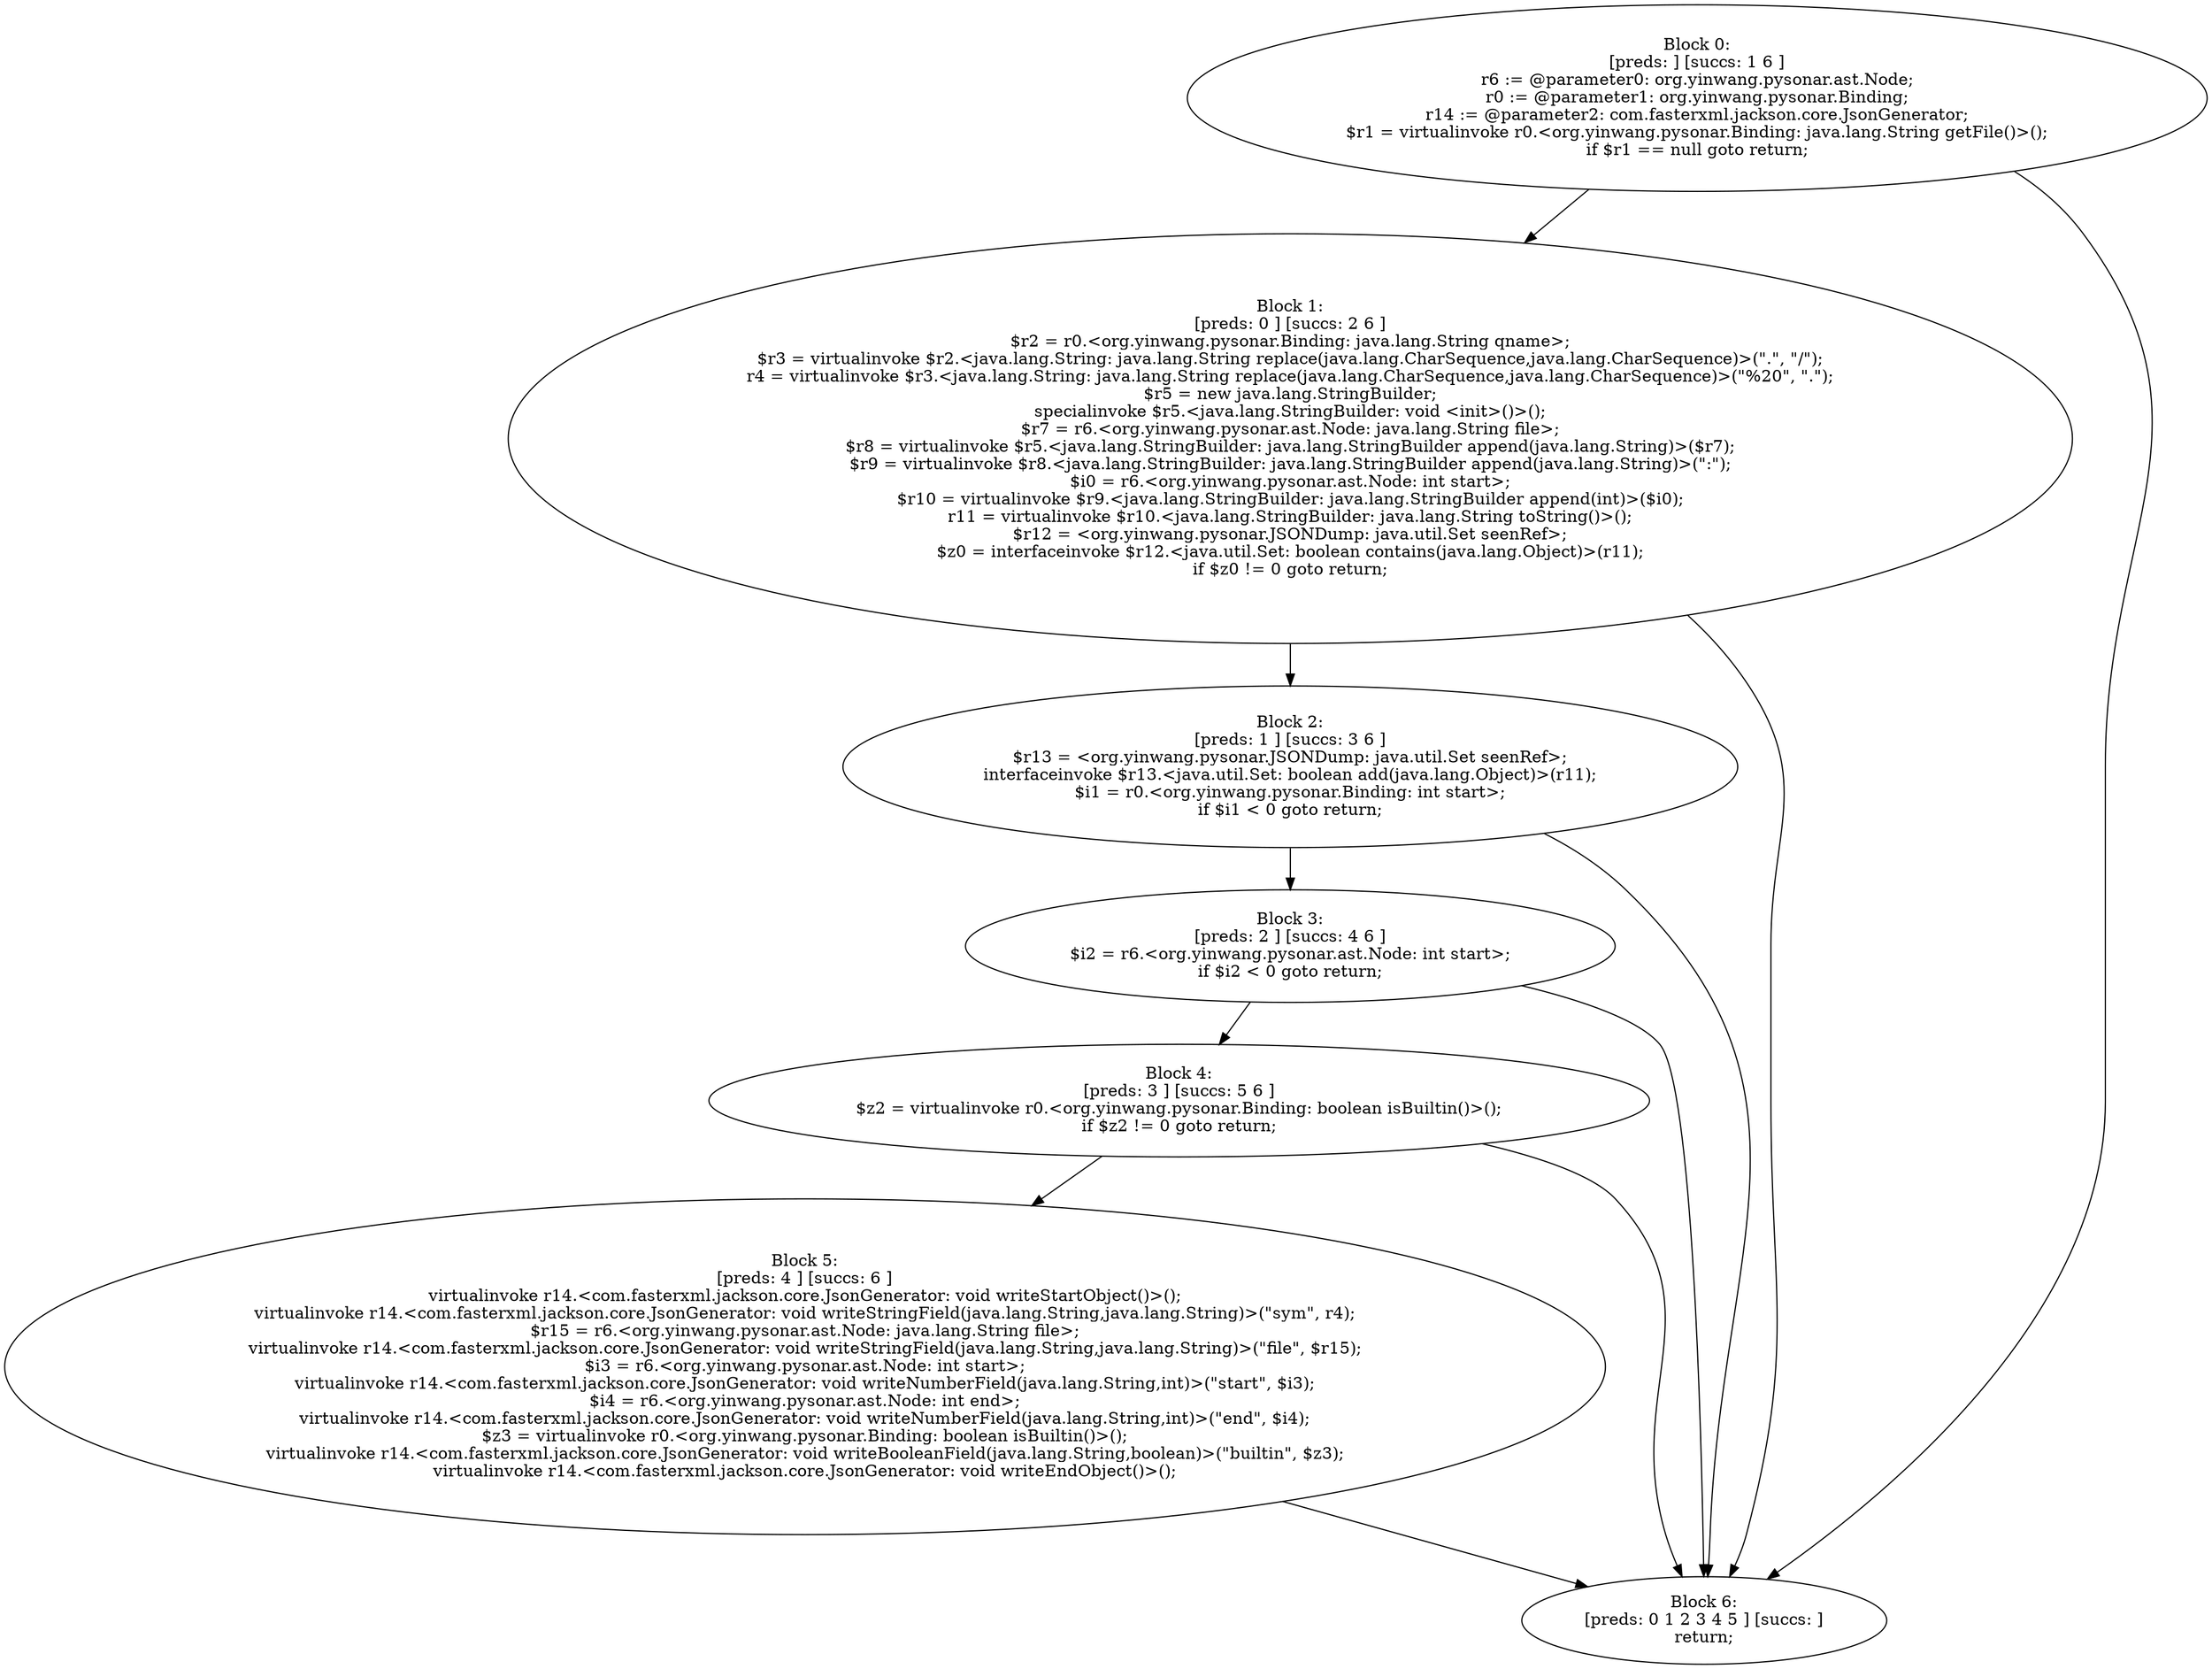 digraph "unitGraph" {
    "Block 0:
[preds: ] [succs: 1 6 ]
r6 := @parameter0: org.yinwang.pysonar.ast.Node;
r0 := @parameter1: org.yinwang.pysonar.Binding;
r14 := @parameter2: com.fasterxml.jackson.core.JsonGenerator;
$r1 = virtualinvoke r0.<org.yinwang.pysonar.Binding: java.lang.String getFile()>();
if $r1 == null goto return;
"
    "Block 1:
[preds: 0 ] [succs: 2 6 ]
$r2 = r0.<org.yinwang.pysonar.Binding: java.lang.String qname>;
$r3 = virtualinvoke $r2.<java.lang.String: java.lang.String replace(java.lang.CharSequence,java.lang.CharSequence)>(\".\", \"/\");
r4 = virtualinvoke $r3.<java.lang.String: java.lang.String replace(java.lang.CharSequence,java.lang.CharSequence)>(\"%20\", \".\");
$r5 = new java.lang.StringBuilder;
specialinvoke $r5.<java.lang.StringBuilder: void <init>()>();
$r7 = r6.<org.yinwang.pysonar.ast.Node: java.lang.String file>;
$r8 = virtualinvoke $r5.<java.lang.StringBuilder: java.lang.StringBuilder append(java.lang.String)>($r7);
$r9 = virtualinvoke $r8.<java.lang.StringBuilder: java.lang.StringBuilder append(java.lang.String)>(\":\");
$i0 = r6.<org.yinwang.pysonar.ast.Node: int start>;
$r10 = virtualinvoke $r9.<java.lang.StringBuilder: java.lang.StringBuilder append(int)>($i0);
r11 = virtualinvoke $r10.<java.lang.StringBuilder: java.lang.String toString()>();
$r12 = <org.yinwang.pysonar.JSONDump: java.util.Set seenRef>;
$z0 = interfaceinvoke $r12.<java.util.Set: boolean contains(java.lang.Object)>(r11);
if $z0 != 0 goto return;
"
    "Block 2:
[preds: 1 ] [succs: 3 6 ]
$r13 = <org.yinwang.pysonar.JSONDump: java.util.Set seenRef>;
interfaceinvoke $r13.<java.util.Set: boolean add(java.lang.Object)>(r11);
$i1 = r0.<org.yinwang.pysonar.Binding: int start>;
if $i1 < 0 goto return;
"
    "Block 3:
[preds: 2 ] [succs: 4 6 ]
$i2 = r6.<org.yinwang.pysonar.ast.Node: int start>;
if $i2 < 0 goto return;
"
    "Block 4:
[preds: 3 ] [succs: 5 6 ]
$z2 = virtualinvoke r0.<org.yinwang.pysonar.Binding: boolean isBuiltin()>();
if $z2 != 0 goto return;
"
    "Block 5:
[preds: 4 ] [succs: 6 ]
virtualinvoke r14.<com.fasterxml.jackson.core.JsonGenerator: void writeStartObject()>();
virtualinvoke r14.<com.fasterxml.jackson.core.JsonGenerator: void writeStringField(java.lang.String,java.lang.String)>(\"sym\", r4);
$r15 = r6.<org.yinwang.pysonar.ast.Node: java.lang.String file>;
virtualinvoke r14.<com.fasterxml.jackson.core.JsonGenerator: void writeStringField(java.lang.String,java.lang.String)>(\"file\", $r15);
$i3 = r6.<org.yinwang.pysonar.ast.Node: int start>;
virtualinvoke r14.<com.fasterxml.jackson.core.JsonGenerator: void writeNumberField(java.lang.String,int)>(\"start\", $i3);
$i4 = r6.<org.yinwang.pysonar.ast.Node: int end>;
virtualinvoke r14.<com.fasterxml.jackson.core.JsonGenerator: void writeNumberField(java.lang.String,int)>(\"end\", $i4);
$z3 = virtualinvoke r0.<org.yinwang.pysonar.Binding: boolean isBuiltin()>();
virtualinvoke r14.<com.fasterxml.jackson.core.JsonGenerator: void writeBooleanField(java.lang.String,boolean)>(\"builtin\", $z3);
virtualinvoke r14.<com.fasterxml.jackson.core.JsonGenerator: void writeEndObject()>();
"
    "Block 6:
[preds: 0 1 2 3 4 5 ] [succs: ]
return;
"
    "Block 0:
[preds: ] [succs: 1 6 ]
r6 := @parameter0: org.yinwang.pysonar.ast.Node;
r0 := @parameter1: org.yinwang.pysonar.Binding;
r14 := @parameter2: com.fasterxml.jackson.core.JsonGenerator;
$r1 = virtualinvoke r0.<org.yinwang.pysonar.Binding: java.lang.String getFile()>();
if $r1 == null goto return;
"->"Block 1:
[preds: 0 ] [succs: 2 6 ]
$r2 = r0.<org.yinwang.pysonar.Binding: java.lang.String qname>;
$r3 = virtualinvoke $r2.<java.lang.String: java.lang.String replace(java.lang.CharSequence,java.lang.CharSequence)>(\".\", \"/\");
r4 = virtualinvoke $r3.<java.lang.String: java.lang.String replace(java.lang.CharSequence,java.lang.CharSequence)>(\"%20\", \".\");
$r5 = new java.lang.StringBuilder;
specialinvoke $r5.<java.lang.StringBuilder: void <init>()>();
$r7 = r6.<org.yinwang.pysonar.ast.Node: java.lang.String file>;
$r8 = virtualinvoke $r5.<java.lang.StringBuilder: java.lang.StringBuilder append(java.lang.String)>($r7);
$r9 = virtualinvoke $r8.<java.lang.StringBuilder: java.lang.StringBuilder append(java.lang.String)>(\":\");
$i0 = r6.<org.yinwang.pysonar.ast.Node: int start>;
$r10 = virtualinvoke $r9.<java.lang.StringBuilder: java.lang.StringBuilder append(int)>($i0);
r11 = virtualinvoke $r10.<java.lang.StringBuilder: java.lang.String toString()>();
$r12 = <org.yinwang.pysonar.JSONDump: java.util.Set seenRef>;
$z0 = interfaceinvoke $r12.<java.util.Set: boolean contains(java.lang.Object)>(r11);
if $z0 != 0 goto return;
";
    "Block 0:
[preds: ] [succs: 1 6 ]
r6 := @parameter0: org.yinwang.pysonar.ast.Node;
r0 := @parameter1: org.yinwang.pysonar.Binding;
r14 := @parameter2: com.fasterxml.jackson.core.JsonGenerator;
$r1 = virtualinvoke r0.<org.yinwang.pysonar.Binding: java.lang.String getFile()>();
if $r1 == null goto return;
"->"Block 6:
[preds: 0 1 2 3 4 5 ] [succs: ]
return;
";
    "Block 1:
[preds: 0 ] [succs: 2 6 ]
$r2 = r0.<org.yinwang.pysonar.Binding: java.lang.String qname>;
$r3 = virtualinvoke $r2.<java.lang.String: java.lang.String replace(java.lang.CharSequence,java.lang.CharSequence)>(\".\", \"/\");
r4 = virtualinvoke $r3.<java.lang.String: java.lang.String replace(java.lang.CharSequence,java.lang.CharSequence)>(\"%20\", \".\");
$r5 = new java.lang.StringBuilder;
specialinvoke $r5.<java.lang.StringBuilder: void <init>()>();
$r7 = r6.<org.yinwang.pysonar.ast.Node: java.lang.String file>;
$r8 = virtualinvoke $r5.<java.lang.StringBuilder: java.lang.StringBuilder append(java.lang.String)>($r7);
$r9 = virtualinvoke $r8.<java.lang.StringBuilder: java.lang.StringBuilder append(java.lang.String)>(\":\");
$i0 = r6.<org.yinwang.pysonar.ast.Node: int start>;
$r10 = virtualinvoke $r9.<java.lang.StringBuilder: java.lang.StringBuilder append(int)>($i0);
r11 = virtualinvoke $r10.<java.lang.StringBuilder: java.lang.String toString()>();
$r12 = <org.yinwang.pysonar.JSONDump: java.util.Set seenRef>;
$z0 = interfaceinvoke $r12.<java.util.Set: boolean contains(java.lang.Object)>(r11);
if $z0 != 0 goto return;
"->"Block 2:
[preds: 1 ] [succs: 3 6 ]
$r13 = <org.yinwang.pysonar.JSONDump: java.util.Set seenRef>;
interfaceinvoke $r13.<java.util.Set: boolean add(java.lang.Object)>(r11);
$i1 = r0.<org.yinwang.pysonar.Binding: int start>;
if $i1 < 0 goto return;
";
    "Block 1:
[preds: 0 ] [succs: 2 6 ]
$r2 = r0.<org.yinwang.pysonar.Binding: java.lang.String qname>;
$r3 = virtualinvoke $r2.<java.lang.String: java.lang.String replace(java.lang.CharSequence,java.lang.CharSequence)>(\".\", \"/\");
r4 = virtualinvoke $r3.<java.lang.String: java.lang.String replace(java.lang.CharSequence,java.lang.CharSequence)>(\"%20\", \".\");
$r5 = new java.lang.StringBuilder;
specialinvoke $r5.<java.lang.StringBuilder: void <init>()>();
$r7 = r6.<org.yinwang.pysonar.ast.Node: java.lang.String file>;
$r8 = virtualinvoke $r5.<java.lang.StringBuilder: java.lang.StringBuilder append(java.lang.String)>($r7);
$r9 = virtualinvoke $r8.<java.lang.StringBuilder: java.lang.StringBuilder append(java.lang.String)>(\":\");
$i0 = r6.<org.yinwang.pysonar.ast.Node: int start>;
$r10 = virtualinvoke $r9.<java.lang.StringBuilder: java.lang.StringBuilder append(int)>($i0);
r11 = virtualinvoke $r10.<java.lang.StringBuilder: java.lang.String toString()>();
$r12 = <org.yinwang.pysonar.JSONDump: java.util.Set seenRef>;
$z0 = interfaceinvoke $r12.<java.util.Set: boolean contains(java.lang.Object)>(r11);
if $z0 != 0 goto return;
"->"Block 6:
[preds: 0 1 2 3 4 5 ] [succs: ]
return;
";
    "Block 2:
[preds: 1 ] [succs: 3 6 ]
$r13 = <org.yinwang.pysonar.JSONDump: java.util.Set seenRef>;
interfaceinvoke $r13.<java.util.Set: boolean add(java.lang.Object)>(r11);
$i1 = r0.<org.yinwang.pysonar.Binding: int start>;
if $i1 < 0 goto return;
"->"Block 3:
[preds: 2 ] [succs: 4 6 ]
$i2 = r6.<org.yinwang.pysonar.ast.Node: int start>;
if $i2 < 0 goto return;
";
    "Block 2:
[preds: 1 ] [succs: 3 6 ]
$r13 = <org.yinwang.pysonar.JSONDump: java.util.Set seenRef>;
interfaceinvoke $r13.<java.util.Set: boolean add(java.lang.Object)>(r11);
$i1 = r0.<org.yinwang.pysonar.Binding: int start>;
if $i1 < 0 goto return;
"->"Block 6:
[preds: 0 1 2 3 4 5 ] [succs: ]
return;
";
    "Block 3:
[preds: 2 ] [succs: 4 6 ]
$i2 = r6.<org.yinwang.pysonar.ast.Node: int start>;
if $i2 < 0 goto return;
"->"Block 4:
[preds: 3 ] [succs: 5 6 ]
$z2 = virtualinvoke r0.<org.yinwang.pysonar.Binding: boolean isBuiltin()>();
if $z2 != 0 goto return;
";
    "Block 3:
[preds: 2 ] [succs: 4 6 ]
$i2 = r6.<org.yinwang.pysonar.ast.Node: int start>;
if $i2 < 0 goto return;
"->"Block 6:
[preds: 0 1 2 3 4 5 ] [succs: ]
return;
";
    "Block 4:
[preds: 3 ] [succs: 5 6 ]
$z2 = virtualinvoke r0.<org.yinwang.pysonar.Binding: boolean isBuiltin()>();
if $z2 != 0 goto return;
"->"Block 5:
[preds: 4 ] [succs: 6 ]
virtualinvoke r14.<com.fasterxml.jackson.core.JsonGenerator: void writeStartObject()>();
virtualinvoke r14.<com.fasterxml.jackson.core.JsonGenerator: void writeStringField(java.lang.String,java.lang.String)>(\"sym\", r4);
$r15 = r6.<org.yinwang.pysonar.ast.Node: java.lang.String file>;
virtualinvoke r14.<com.fasterxml.jackson.core.JsonGenerator: void writeStringField(java.lang.String,java.lang.String)>(\"file\", $r15);
$i3 = r6.<org.yinwang.pysonar.ast.Node: int start>;
virtualinvoke r14.<com.fasterxml.jackson.core.JsonGenerator: void writeNumberField(java.lang.String,int)>(\"start\", $i3);
$i4 = r6.<org.yinwang.pysonar.ast.Node: int end>;
virtualinvoke r14.<com.fasterxml.jackson.core.JsonGenerator: void writeNumberField(java.lang.String,int)>(\"end\", $i4);
$z3 = virtualinvoke r0.<org.yinwang.pysonar.Binding: boolean isBuiltin()>();
virtualinvoke r14.<com.fasterxml.jackson.core.JsonGenerator: void writeBooleanField(java.lang.String,boolean)>(\"builtin\", $z3);
virtualinvoke r14.<com.fasterxml.jackson.core.JsonGenerator: void writeEndObject()>();
";
    "Block 4:
[preds: 3 ] [succs: 5 6 ]
$z2 = virtualinvoke r0.<org.yinwang.pysonar.Binding: boolean isBuiltin()>();
if $z2 != 0 goto return;
"->"Block 6:
[preds: 0 1 2 3 4 5 ] [succs: ]
return;
";
    "Block 5:
[preds: 4 ] [succs: 6 ]
virtualinvoke r14.<com.fasterxml.jackson.core.JsonGenerator: void writeStartObject()>();
virtualinvoke r14.<com.fasterxml.jackson.core.JsonGenerator: void writeStringField(java.lang.String,java.lang.String)>(\"sym\", r4);
$r15 = r6.<org.yinwang.pysonar.ast.Node: java.lang.String file>;
virtualinvoke r14.<com.fasterxml.jackson.core.JsonGenerator: void writeStringField(java.lang.String,java.lang.String)>(\"file\", $r15);
$i3 = r6.<org.yinwang.pysonar.ast.Node: int start>;
virtualinvoke r14.<com.fasterxml.jackson.core.JsonGenerator: void writeNumberField(java.lang.String,int)>(\"start\", $i3);
$i4 = r6.<org.yinwang.pysonar.ast.Node: int end>;
virtualinvoke r14.<com.fasterxml.jackson.core.JsonGenerator: void writeNumberField(java.lang.String,int)>(\"end\", $i4);
$z3 = virtualinvoke r0.<org.yinwang.pysonar.Binding: boolean isBuiltin()>();
virtualinvoke r14.<com.fasterxml.jackson.core.JsonGenerator: void writeBooleanField(java.lang.String,boolean)>(\"builtin\", $z3);
virtualinvoke r14.<com.fasterxml.jackson.core.JsonGenerator: void writeEndObject()>();
"->"Block 6:
[preds: 0 1 2 3 4 5 ] [succs: ]
return;
";
}
